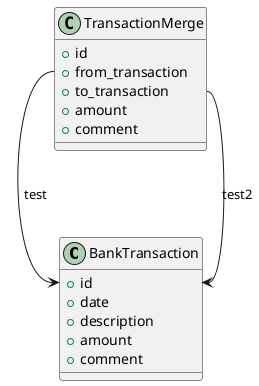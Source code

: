 @startuml
class BankTransaction {
+ id
+ date
+ description
+ amount
+ comment
}

class TransactionMerge {
+ id
+ from_transaction
+ to_transaction
+ amount
+ comment
}

TransactionMerge::from_transaction --> BankTransaction::id : test
TransactionMerge::to_transaction --> BankTransaction::id : test2
@enduml